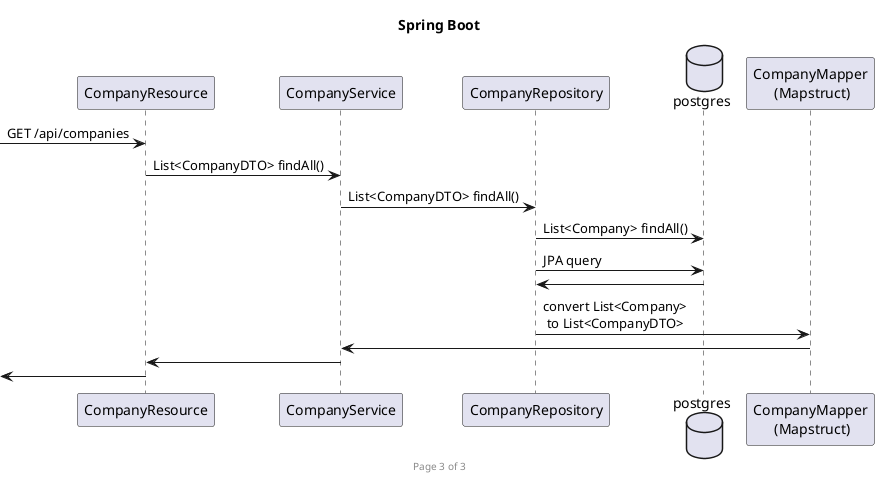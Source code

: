 @startuml

footer Page 3 of 3

title Spring Boot
[-> CompanyResource: GET /api/companies
CompanyResource -> CompanyService: List<CompanyDTO> findAll()
CompanyService -> CompanyRepository: List<CompanyDTO> findAll()
database "postgres"
CompanyRepository -> postgres: List<Company> findAll()
CompanyRepository -> postgres: JPA query
postgres -> CompanyRepository
CompanyRepository -> "CompanyMapper\n (Mapstruct)": convert List<Company>\n to List<CompanyDTO>
"CompanyMapper\n (Mapstruct)"-> CompanyService
CompanyService -> CompanyResource
CompanyResource ->[
@enduml
